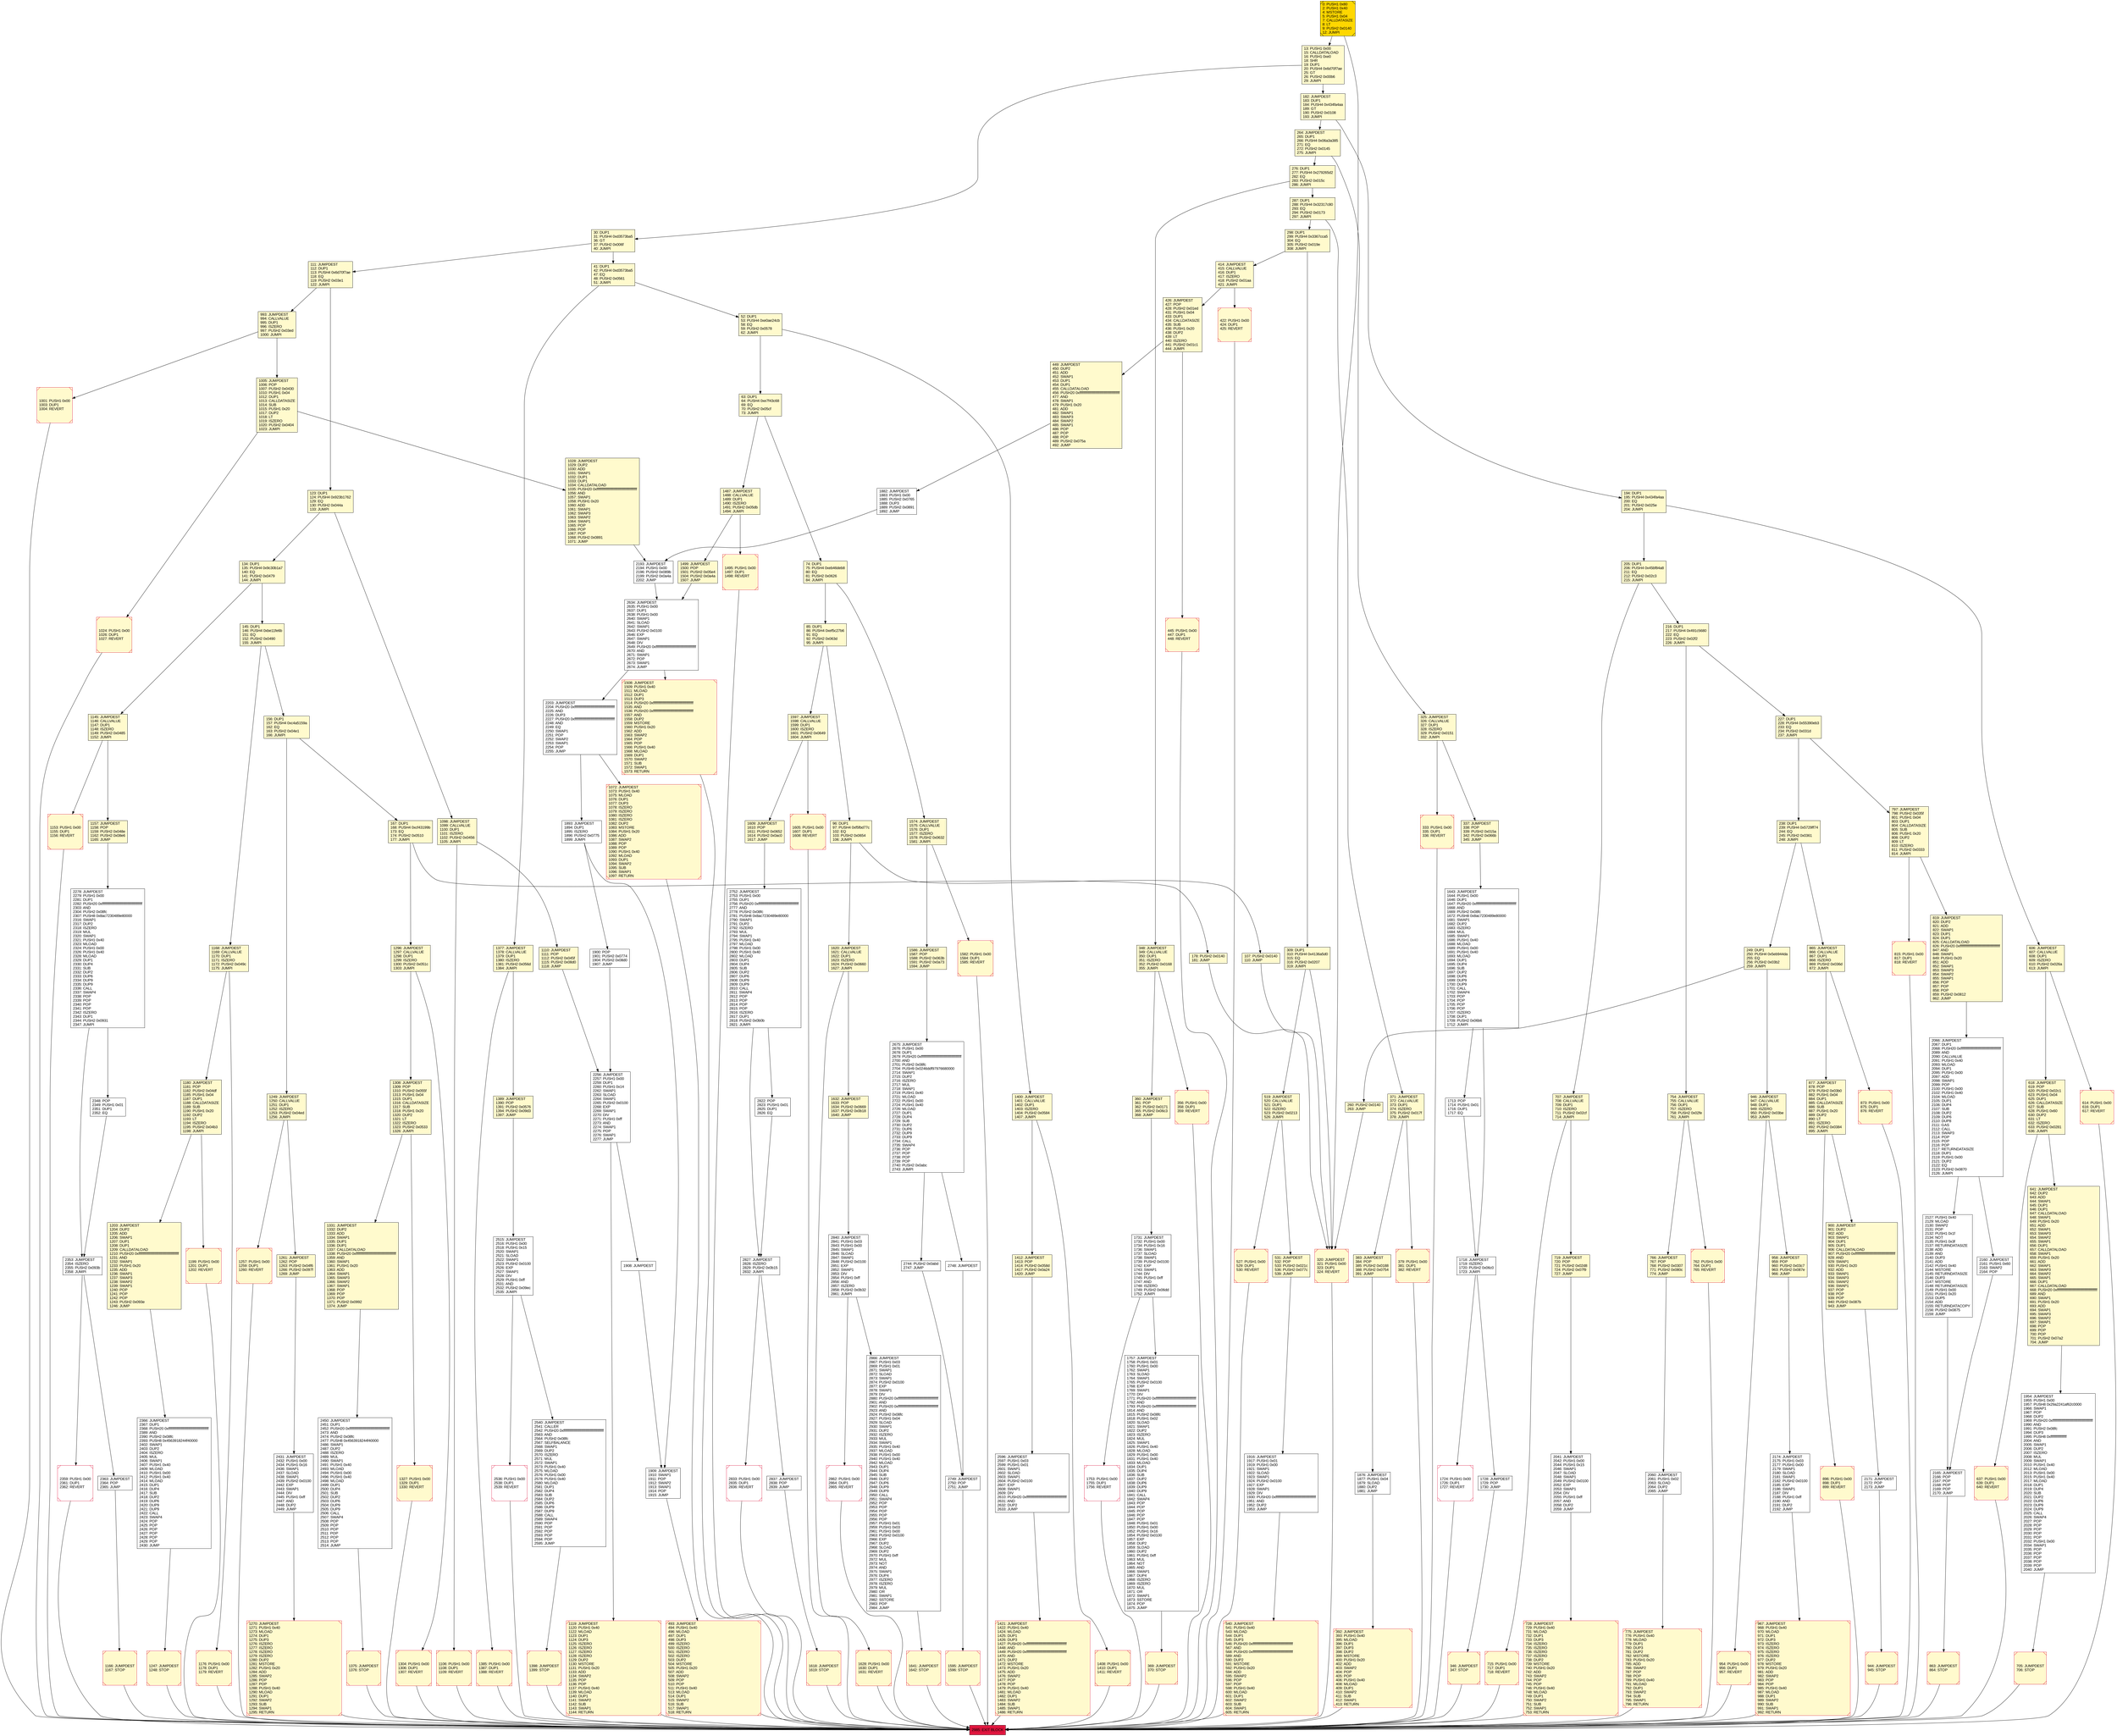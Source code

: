 digraph G {
bgcolor=transparent rankdir=UD;
node [shape=box style=filled color=black fillcolor=white fontname=arial fontcolor=black];
1168 [label="1168: JUMPDEST\l1169: CALLVALUE\l1170: DUP1\l1171: ISZERO\l1172: PUSH2 0x049c\l1175: JUMPI\l" fillcolor=lemonchiffon ];
993 [label="993: JUMPDEST\l994: CALLVALUE\l995: DUP1\l996: ISZERO\l997: PUSH2 0x03ed\l1000: JUMPI\l" fillcolor=lemonchiffon ];
85 [label="85: DUP1\l86: PUSH4 0xef5c27b6\l91: EQ\l92: PUSH2 0x063d\l95: JUMPI\l" fillcolor=lemonchiffon ];
422 [label="422: PUSH1 0x00\l424: DUP1\l425: REVERT\l" fillcolor=lemonchiffon shape=Msquare color=crimson ];
1377 [label="1377: JUMPDEST\l1378: CALLVALUE\l1379: DUP1\l1380: ISZERO\l1381: PUSH2 0x056d\l1384: JUMPI\l" fillcolor=lemonchiffon ];
426 [label="426: JUMPDEST\l427: POP\l428: PUSH2 0x01ed\l431: PUSH1 0x04\l433: DUP1\l434: CALLDATASIZE\l435: SUB\l436: PUSH1 0x20\l438: DUP2\l439: LT\l440: ISZERO\l441: PUSH2 0x01c1\l444: JUMPI\l" fillcolor=lemonchiffon ];
1072 [label="1072: JUMPDEST\l1073: PUSH1 0x40\l1075: MLOAD\l1076: DUP1\l1077: DUP3\l1078: ISZERO\l1079: ISZERO\l1080: ISZERO\l1081: ISZERO\l1082: DUP2\l1083: MSTORE\l1084: PUSH1 0x20\l1086: ADD\l1087: SWAP2\l1088: POP\l1089: POP\l1090: PUSH1 0x40\l1092: MLOAD\l1093: DUP1\l1094: SWAP2\l1095: SUB\l1096: SWAP1\l1097: RETURN\l" fillcolor=lemonchiffon shape=Msquare color=crimson ];
1199 [label="1199: PUSH1 0x00\l1201: DUP1\l1202: REVERT\l" fillcolor=lemonchiffon shape=Msquare color=crimson ];
2515 [label="2515: JUMPDEST\l2516: PUSH1 0x00\l2518: PUSH1 0x15\l2520: SWAP1\l2521: SLOAD\l2522: SWAP1\l2523: PUSH2 0x0100\l2526: EXP\l2527: SWAP1\l2528: DIV\l2529: PUSH1 0xff\l2531: AND\l2532: PUSH2 0x09ec\l2535: JUMPI\l" ];
2675 [label="2675: JUMPDEST\l2676: PUSH1 0x00\l2678: DUP1\l2679: PUSH20 0xffffffffffffffffffffffffffffffffffffffff\l2700: AND\l2701: PUSH2 0x08fc\l2704: PUSH9 0x0246ddf97976680000\l2714: SWAP1\l2715: DUP2\l2716: ISZERO\l2717: MUL\l2718: SWAP1\l2719: PUSH1 0x40\l2721: MLOAD\l2722: PUSH1 0x00\l2724: PUSH1 0x40\l2726: MLOAD\l2727: DUP1\l2728: DUP4\l2729: SUB\l2730: DUP2\l2731: DUP6\l2732: DUP9\l2733: DUP9\l2734: CALL\l2735: SWAP4\l2736: POP\l2737: POP\l2738: POP\l2739: POP\l2740: PUSH2 0x0abc\l2743: JUMPI\l" ];
1882 [label="1882: JUMPDEST\l1883: PUSH1 0x00\l1885: PUSH2 0x0765\l1888: DUP3\l1889: PUSH2 0x0891\l1892: JUMP\l" ];
2540 [label="2540: JUMPDEST\l2541: CALLER\l2542: PUSH20 0xffffffffffffffffffffffffffffffffffffffff\l2563: AND\l2564: PUSH2 0x08fc\l2567: SELFBALANCE\l2568: SWAP1\l2569: DUP2\l2570: ISZERO\l2571: MUL\l2572: SWAP1\l2573: PUSH1 0x40\l2575: MLOAD\l2576: PUSH1 0x00\l2578: PUSH1 0x40\l2580: MLOAD\l2581: DUP1\l2582: DUP4\l2583: SUB\l2584: DUP2\l2585: DUP6\l2586: DUP9\l2587: DUP9\l2588: CALL\l2589: SWAP4\l2590: POP\l2591: POP\l2592: POP\l2593: POP\l2594: POP\l2595: JUMP\l" ];
2840 [label="2840: JUMPDEST\l2841: PUSH1 0x03\l2843: PUSH1 0x00\l2845: SWAP1\l2846: SLOAD\l2847: SWAP1\l2848: PUSH2 0x0100\l2851: EXP\l2852: SWAP1\l2853: DIV\l2854: PUSH1 0xff\l2856: AND\l2857: ISZERO\l2858: PUSH2 0x0b32\l2861: JUMPI\l" ];
414 [label="414: JUMPDEST\l415: CALLVALUE\l416: DUP1\l417: ISZERO\l418: PUSH2 0x01aa\l421: JUMPI\l" fillcolor=lemonchiffon ];
0 [label="0: PUSH1 0x80\l2: PUSH1 0x40\l4: MSTORE\l5: PUSH1 0x04\l7: CALLDATASIZE\l8: LT\l9: PUSH2 0x0140\l12: JUMPI\l" fillcolor=lemonchiffon shape=Msquare fillcolor=gold ];
1166 [label="1166: JUMPDEST\l1167: STOP\l" fillcolor=lemonchiffon shape=Msquare color=crimson ];
954 [label="954: PUSH1 0x00\l956: DUP1\l957: REVERT\l" fillcolor=lemonchiffon shape=Msquare color=crimson ];
445 [label="445: PUSH1 0x00\l447: DUP1\l448: REVERT\l" fillcolor=lemonchiffon shape=Msquare color=crimson ];
2193 [label="2193: JUMPDEST\l2194: PUSH1 0x00\l2196: PUSH2 0x089b\l2199: PUSH2 0x0a4a\l2202: JUMP\l" ];
2363 [label="2363: JUMPDEST\l2364: POP\l2365: JUMP\l" ];
1724 [label="1724: PUSH1 0x00\l1726: DUP1\l1727: REVERT\l" shape=Msquare color=crimson ];
2822 [label="2822: POP\l2823: PUSH1 0x01\l2825: DUP1\l2826: EQ\l" ];
1296 [label="1296: JUMPDEST\l1297: CALLVALUE\l1298: DUP1\l1299: ISZERO\l1300: PUSH2 0x051c\l1303: JUMPI\l" fillcolor=lemonchiffon ];
2256 [label="2256: JUMPDEST\l2257: PUSH1 0x00\l2259: DUP1\l2260: PUSH1 0x14\l2262: SWAP1\l2263: SLOAD\l2264: SWAP1\l2265: PUSH2 0x0100\l2268: EXP\l2269: SWAP1\l2270: DIV\l2271: PUSH1 0xff\l2273: AND\l2274: SWAP1\l2275: POP\l2276: SWAP1\l2277: JUMP\l" ];
41 [label="41: DUP1\l42: PUSH4 0xd3573ba5\l47: EQ\l48: PUSH2 0x0561\l51: JUMPI\l" fillcolor=lemonchiffon ];
1153 [label="1153: PUSH1 0x00\l1155: DUP1\l1156: REVERT\l" fillcolor=lemonchiffon shape=Msquare color=crimson ];
74 [label="74: DUP1\l75: PUSH4 0xeb46deb8\l80: EQ\l81: PUSH2 0x0626\l84: JUMPI\l" fillcolor=lemonchiffon ];
896 [label="896: PUSH1 0x00\l898: DUP1\l899: REVERT\l" fillcolor=lemonchiffon shape=Msquare color=crimson ];
1408 [label="1408: PUSH1 0x00\l1410: DUP1\l1411: REVERT\l" fillcolor=lemonchiffon shape=Msquare color=crimson ];
797 [label="797: JUMPDEST\l798: PUSH2 0x035f\l801: PUSH1 0x04\l803: DUP1\l804: CALLDATASIZE\l805: SUB\l806: PUSH1 0x20\l808: DUP2\l809: LT\l810: ISZERO\l811: PUSH2 0x0333\l814: JUMPI\l" fillcolor=lemonchiffon ];
958 [label="958: JUMPDEST\l959: POP\l960: PUSH2 0x03c7\l963: PUSH2 0x087e\l966: JUMP\l" fillcolor=lemonchiffon ];
944 [label="944: JUMPDEST\l945: STOP\l" fillcolor=lemonchiffon shape=Msquare color=crimson ];
2752 [label="2752: JUMPDEST\l2753: PUSH1 0x00\l2755: DUP1\l2756: PUSH20 0xffffffffffffffffffffffffffffffffffffffff\l2777: AND\l2778: PUSH2 0x08fc\l2781: PUSH8 0x8ac7230489e80000\l2790: SWAP1\l2791: DUP2\l2792: ISZERO\l2793: MUL\l2794: SWAP1\l2795: PUSH1 0x40\l2797: MLOAD\l2798: PUSH1 0x00\l2800: PUSH1 0x40\l2802: MLOAD\l2803: DUP1\l2804: DUP4\l2805: SUB\l2806: DUP2\l2807: DUP6\l2808: DUP9\l2809: DUP9\l2810: CALL\l2811: SWAP4\l2812: POP\l2813: POP\l2814: POP\l2815: POP\l2816: ISZERO\l2817: DUP1\l2818: PUSH2 0x0b0b\l2821: JUMPI\l" ];
865 [label="865: JUMPDEST\l866: CALLVALUE\l867: DUP1\l868: ISZERO\l869: PUSH2 0x036d\l872: JUMPI\l" fillcolor=lemonchiffon ];
2837 [label="2837: JUMPDEST\l2838: POP\l2839: JUMP\l" ];
298 [label="298: DUP1\l299: PUSH4 0x3367cca5\l304: EQ\l305: PUSH2 0x019e\l308: JUMPI\l" fillcolor=lemonchiffon ];
2348 [label="2348: POP\l2349: PUSH1 0x01\l2351: DUP1\l2352: EQ\l" ];
107 [label="107: PUSH2 0x0140\l110: JUMP\l" fillcolor=lemonchiffon ];
1176 [label="1176: PUSH1 0x00\l1178: DUP1\l1179: REVERT\l" fillcolor=lemonchiffon shape=Msquare color=crimson ];
325 [label="325: JUMPDEST\l326: CALLVALUE\l327: DUP1\l328: ISZERO\l329: PUSH2 0x0151\l332: JUMPI\l" fillcolor=lemonchiffon ];
392 [label="392: JUMPDEST\l393: PUSH1 0x40\l395: MLOAD\l396: DUP1\l397: DUP3\l398: DUP2\l399: MSTORE\l400: PUSH1 0x20\l402: ADD\l403: SWAP2\l404: POP\l405: POP\l406: PUSH1 0x40\l408: MLOAD\l409: DUP1\l410: SWAP2\l411: SUB\l412: SWAP1\l413: RETURN\l" fillcolor=lemonchiffon shape=Msquare color=crimson ];
618 [label="618: JUMPDEST\l619: POP\l620: PUSH2 0x02c1\l623: PUSH1 0x04\l625: DUP1\l626: CALLDATASIZE\l627: SUB\l628: PUSH1 0x60\l630: DUP2\l631: LT\l632: ISZERO\l633: PUSH2 0x0281\l636: JUMPI\l" fillcolor=lemonchiffon ];
2165 [label="2165: JUMPDEST\l2166: POP\l2167: POP\l2168: POP\l2169: POP\l2170: JUMP\l" ];
360 [label="360: JUMPDEST\l361: POP\l362: PUSH2 0x0171\l365: PUSH2 0x06c3\l368: JUMP\l" fillcolor=lemonchiffon ];
2431 [label="2431: JUMPDEST\l2432: PUSH1 0x00\l2434: PUSH1 0x16\l2436: SWAP1\l2437: SLOAD\l2438: SWAP1\l2439: PUSH2 0x0100\l2442: EXP\l2443: SWAP1\l2444: DIV\l2445: PUSH1 0xff\l2447: AND\l2448: DUP2\l2449: JUMP\l" ];
238 [label="238: DUP1\l239: PUSH4 0x5729ff74\l244: EQ\l245: PUSH2 0x0361\l248: JUMPI\l" fillcolor=lemonchiffon ];
606 [label="606: JUMPDEST\l607: CALLVALUE\l608: DUP1\l609: ISZERO\l610: PUSH2 0x026a\l613: JUMPI\l" fillcolor=lemonchiffon ];
2278 [label="2278: JUMPDEST\l2279: PUSH1 0x00\l2281: DUP1\l2282: PUSH20 0xffffffffffffffffffffffffffffffffffffffff\l2303: AND\l2304: PUSH2 0x08fc\l2307: PUSH8 0x8ac7230489e80000\l2316: SWAP1\l2317: DUP2\l2318: ISZERO\l2319: MUL\l2320: SWAP1\l2321: PUSH1 0x40\l2323: MLOAD\l2324: PUSH1 0x00\l2326: PUSH1 0x40\l2328: MLOAD\l2329: DUP1\l2330: DUP4\l2331: SUB\l2332: DUP2\l2333: DUP6\l2334: DUP9\l2335: DUP9\l2336: CALL\l2337: SWAP4\l2338: POP\l2339: POP\l2340: POP\l2341: POP\l2342: ISZERO\l2343: DUP1\l2344: PUSH2 0x0931\l2347: JUMPI\l" ];
320 [label="320: JUMPDEST\l321: PUSH1 0x00\l323: DUP1\l324: REVERT\l" fillcolor=lemonchiffon shape=Msquare color=crimson ];
2866 [label="2866: JUMPDEST\l2867: PUSH1 0x03\l2869: PUSH1 0x01\l2871: SWAP1\l2872: SLOAD\l2873: SWAP1\l2874: PUSH2 0x0100\l2877: EXP\l2878: SWAP1\l2879: DIV\l2880: PUSH20 0xffffffffffffffffffffffffffffffffffffffff\l2901: AND\l2902: PUSH20 0xffffffffffffffffffffffffffffffffffffffff\l2923: AND\l2924: PUSH2 0x08fc\l2927: PUSH1 0x04\l2929: SLOAD\l2930: SWAP1\l2931: DUP2\l2932: ISZERO\l2933: MUL\l2934: SWAP1\l2935: PUSH1 0x40\l2937: MLOAD\l2938: PUSH1 0x00\l2940: PUSH1 0x40\l2942: MLOAD\l2943: DUP1\l2944: DUP4\l2945: SUB\l2946: DUP2\l2947: DUP6\l2948: DUP9\l2949: DUP9\l2950: CALL\l2951: SWAP4\l2952: POP\l2953: POP\l2954: POP\l2955: POP\l2956: POP\l2957: PUSH1 0x01\l2959: PUSH1 0x03\l2961: PUSH1 0x00\l2963: PUSH2 0x0100\l2966: EXP\l2967: DUP2\l2968: SLOAD\l2969: DUP2\l2970: PUSH1 0xff\l2972: MUL\l2973: NOT\l2974: AND\l2975: SWAP1\l2976: DUP4\l2977: ISZERO\l2978: ISZERO\l2979: MUL\l2980: OR\l2981: SWAP1\l2982: SSTORE\l2983: POP\l2984: JUMP\l" ];
641 [label="641: JUMPDEST\l642: DUP2\l643: ADD\l644: SWAP1\l645: DUP1\l646: DUP1\l647: CALLDATALOAD\l648: SWAP1\l649: PUSH1 0x20\l651: ADD\l652: SWAP1\l653: SWAP3\l654: SWAP2\l655: SWAP1\l656: DUP1\l657: CALLDATALOAD\l658: SWAP1\l659: PUSH1 0x20\l661: ADD\l662: SWAP1\l663: SWAP3\l664: SWAP2\l665: SWAP1\l666: DUP1\l667: CALLDATALOAD\l668: PUSH20 0xffffffffffffffffffffffffffffffffffffffff\l689: AND\l690: SWAP1\l691: PUSH1 0x20\l693: ADD\l694: SWAP1\l695: SWAP3\l696: SWAP2\l697: SWAP1\l698: POP\l699: POP\l700: POP\l701: PUSH2 0x07a2\l704: JUMP\l" fillcolor=lemonchiffon ];
1001 [label="1001: PUSH1 0x00\l1003: DUP1\l1004: REVERT\l" fillcolor=lemonchiffon shape=Msquare color=crimson ];
1257 [label="1257: PUSH1 0x00\l1259: DUP1\l1260: REVERT\l" fillcolor=lemonchiffon shape=Msquare color=crimson ];
145 [label="145: DUP1\l146: PUSH4 0xbe11fe6b\l151: EQ\l152: PUSH2 0x0490\l155: JUMPI\l" fillcolor=lemonchiffon ];
1900 [label="1900: POP\l1901: PUSH2 0x0774\l1904: PUSH2 0x08d0\l1907: JUMP\l" ];
2536 [label="2536: PUSH1 0x00\l2538: DUP1\l2539: REVERT\l" shape=Msquare color=crimson ];
1247 [label="1247: JUMPDEST\l1248: STOP\l" fillcolor=lemonchiffon shape=Msquare color=crimson ];
227 [label="227: DUP1\l228: PUSH4 0x55390eb3\l233: EQ\l234: PUSH2 0x031d\l237: JUMPI\l" fillcolor=lemonchiffon ];
1389 [label="1389: JUMPDEST\l1390: POP\l1391: PUSH2 0x0576\l1394: PUSH2 0x09d3\l1397: JUMP\l" fillcolor=lemonchiffon ];
540 [label="540: JUMPDEST\l541: PUSH1 0x40\l543: MLOAD\l544: DUP1\l545: DUP3\l546: PUSH20 0xffffffffffffffffffffffffffffffffffffffff\l567: AND\l568: PUSH20 0xffffffffffffffffffffffffffffffffffffffff\l589: AND\l590: DUP2\l591: MSTORE\l592: PUSH1 0x20\l594: ADD\l595: SWAP2\l596: POP\l597: POP\l598: PUSH1 0x40\l600: MLOAD\l601: DUP1\l602: SWAP2\l603: SUB\l604: SWAP1\l605: RETURN\l" fillcolor=lemonchiffon shape=Msquare color=crimson ];
2203 [label="2203: JUMPDEST\l2204: PUSH20 0xffffffffffffffffffffffffffffffffffffffff\l2225: AND\l2226: DUP3\l2227: PUSH20 0xffffffffffffffffffffffffffffffffffffffff\l2248: AND\l2249: EQ\l2250: SWAP1\l2251: POP\l2252: SWAP2\l2253: SWAP1\l2254: POP\l2255: JUMP\l" ];
707 [label="707: JUMPDEST\l708: CALLVALUE\l709: DUP1\l710: ISZERO\l711: PUSH2 0x02cf\l714: JUMPI\l" fillcolor=lemonchiffon ];
1308 [label="1308: JUMPDEST\l1309: POP\l1310: PUSH2 0x055f\l1313: PUSH1 0x04\l1315: DUP1\l1316: CALLDATASIZE\l1317: SUB\l1318: PUSH1 0x20\l1320: DUP2\l1321: LT\l1322: ISZERO\l1323: PUSH2 0x0533\l1326: JUMPI\l" fillcolor=lemonchiffon ];
167 [label="167: DUP1\l168: PUSH4 0xcf43199b\l173: EQ\l174: PUSH2 0x0510\l177: JUMPI\l" fillcolor=lemonchiffon ];
705 [label="705: JUMPDEST\l706: STOP\l" fillcolor=lemonchiffon shape=Msquare color=crimson ];
2353 [label="2353: JUMPDEST\l2354: ISZERO\l2355: PUSH2 0x093b\l2358: JUMPI\l" ];
260 [label="260: PUSH2 0x0140\l263: JUMP\l" fillcolor=lemonchiffon ];
2366 [label="2366: JUMPDEST\l2367: DUP1\l2368: PUSH20 0xffffffffffffffffffffffffffffffffffffffff\l2389: AND\l2390: PUSH2 0x08fc\l2393: PUSH8 0x4563918244f40000\l2402: SWAP1\l2403: DUP2\l2404: ISZERO\l2405: MUL\l2406: SWAP1\l2407: PUSH1 0x40\l2409: MLOAD\l2410: PUSH1 0x00\l2412: PUSH1 0x40\l2414: MLOAD\l2415: DUP1\l2416: DUP4\l2417: SUB\l2418: DUP2\l2419: DUP6\l2420: DUP9\l2421: DUP9\l2422: CALL\l2423: SWAP4\l2424: POP\l2425: POP\l2426: POP\l2427: POP\l2428: POP\l2429: POP\l2430: JUMP\l" ];
1718 [label="1718: JUMPDEST\l1719: ISZERO\l1720: PUSH2 0x06c0\l1723: JUMPI\l" ];
249 [label="249: DUP1\l250: PUSH4 0x5eb944da\l255: EQ\l256: PUSH2 0x03b2\l259: JUMPI\l" fillcolor=lemonchiffon ];
762 [label="762: PUSH1 0x00\l764: DUP1\l765: REVERT\l" fillcolor=lemonchiffon shape=Msquare color=crimson ];
2171 [label="2171: JUMPDEST\l2172: POP\l2173: JUMP\l" ];
1180 [label="1180: JUMPDEST\l1181: POP\l1182: PUSH2 0x04df\l1185: PUSH1 0x04\l1187: DUP1\l1188: CALLDATASIZE\l1189: SUB\l1190: PUSH1 0x20\l1192: DUP2\l1193: LT\l1194: ISZERO\l1195: PUSH2 0x04b3\l1198: JUMPI\l" fillcolor=lemonchiffon ];
1119 [label="1119: JUMPDEST\l1120: PUSH1 0x40\l1122: MLOAD\l1123: DUP1\l1124: DUP3\l1125: ISZERO\l1126: ISZERO\l1127: ISZERO\l1128: ISZERO\l1129: DUP2\l1130: MSTORE\l1131: PUSH1 0x20\l1133: ADD\l1134: SWAP2\l1135: POP\l1136: POP\l1137: PUSH1 0x40\l1139: MLOAD\l1140: DUP1\l1141: SWAP2\l1142: SUB\l1143: SWAP1\l1144: RETURN\l" fillcolor=lemonchiffon shape=Msquare color=crimson ];
1331 [label="1331: JUMPDEST\l1332: DUP2\l1333: ADD\l1334: SWAP1\l1335: DUP1\l1336: DUP1\l1337: CALLDATALOAD\l1338: PUSH20 0xffffffffffffffffffffffffffffffffffffffff\l1359: AND\l1360: SWAP1\l1361: PUSH1 0x20\l1363: ADD\l1364: SWAP1\l1365: SWAP3\l1366: SWAP2\l1367: SWAP1\l1368: POP\l1369: POP\l1370: POP\l1371: PUSH2 0x0992\l1374: JUMP\l" fillcolor=lemonchiffon ];
715 [label="715: PUSH1 0x00\l717: DUP1\l718: REVERT\l" fillcolor=lemonchiffon shape=Msquare color=crimson ];
2041 [label="2041: JUMPDEST\l2042: PUSH1 0x00\l2044: PUSH1 0x15\l2046: SWAP1\l2047: SLOAD\l2048: SWAP1\l2049: PUSH2 0x0100\l2052: EXP\l2053: SWAP1\l2054: DIV\l2055: PUSH1 0xff\l2057: AND\l2058: DUP2\l2059: JUMP\l" ];
2060 [label="2060: JUMPDEST\l2061: PUSH1 0x02\l2063: SLOAD\l2064: DUP2\l2065: JUMP\l" ];
2748 [label="2748: JUMPDEST\l" ];
1495 [label="1495: PUSH1 0x00\l1497: DUP1\l1498: REVERT\l" fillcolor=lemonchiffon shape=Msquare color=crimson ];
194 [label="194: DUP1\l195: PUSH4 0x434fa4aa\l200: EQ\l201: PUSH2 0x025e\l204: JUMPI\l" fillcolor=lemonchiffon ];
1753 [label="1753: PUSH1 0x00\l1755: DUP1\l1756: REVERT\l" shape=Msquare color=crimson ];
2066 [label="2066: JUMPDEST\l2067: DUP1\l2068: PUSH20 0xffffffffffffffffffffffffffffffffffffffff\l2089: AND\l2090: CALLVALUE\l2091: PUSH1 0x40\l2093: MLOAD\l2094: DUP1\l2095: PUSH1 0x00\l2097: ADD\l2098: SWAP1\l2099: POP\l2100: PUSH1 0x00\l2102: PUSH1 0x40\l2104: MLOAD\l2105: DUP1\l2106: DUP4\l2107: SUB\l2108: DUP2\l2109: DUP6\l2110: DUP8\l2111: GAS\l2112: CALL\l2113: SWAP3\l2114: POP\l2115: POP\l2116: POP\l2117: RETURNDATASIZE\l2118: DUP1\l2119: PUSH1 0x00\l2121: DUP2\l2122: EQ\l2123: PUSH2 0x0870\l2126: JUMPI\l" ];
531 [label="531: JUMPDEST\l532: POP\l533: PUSH2 0x021c\l536: PUSH2 0x077c\l539: JUMP\l" fillcolor=lemonchiffon ];
1609 [label="1609: JUMPDEST\l1610: POP\l1611: PUSH2 0x0652\l1614: PUSH2 0x0ac0\l1617: JUMP\l" fillcolor=lemonchiffon ];
30 [label="30: DUP1\l31: PUSH4 0xd3573ba5\l36: GT\l37: PUSH2 0x006f\l40: JUMPI\l" fillcolor=lemonchiffon ];
754 [label="754: JUMPDEST\l755: CALLVALUE\l756: DUP1\l757: ISZERO\l758: PUSH2 0x02fe\l761: JUMPI\l" fillcolor=lemonchiffon ];
1028 [label="1028: JUMPDEST\l1029: DUP2\l1030: ADD\l1031: SWAP1\l1032: DUP1\l1033: DUP1\l1034: CALLDATALOAD\l1035: PUSH20 0xffffffffffffffffffffffffffffffffffffffff\l1056: AND\l1057: SWAP1\l1058: PUSH1 0x20\l1060: ADD\l1061: SWAP1\l1062: SWAP3\l1063: SWAP2\l1064: SWAP1\l1065: POP\l1066: POP\l1067: POP\l1068: PUSH2 0x0891\l1071: JUMP\l" fillcolor=lemonchiffon ];
519 [label="519: JUMPDEST\l520: CALLVALUE\l521: DUP1\l522: ISZERO\l523: PUSH2 0x0213\l526: JUMPI\l" fillcolor=lemonchiffon ];
216 [label="216: DUP1\l217: PUSH4 0x491c5680\l222: EQ\l223: PUSH2 0x02f2\l226: JUMPI\l" fillcolor=lemonchiffon ];
348 [label="348: JUMPDEST\l349: CALLVALUE\l350: DUP1\l351: ISZERO\l352: PUSH2 0x0168\l355: JUMPI\l" fillcolor=lemonchiffon ];
1005 [label="1005: JUMPDEST\l1006: POP\l1007: PUSH2 0x0430\l1010: PUSH1 0x04\l1012: DUP1\l1013: CALLDATASIZE\l1014: SUB\l1015: PUSH1 0x20\l1017: DUP2\l1018: LT\l1019: ISZERO\l1020: PUSH2 0x0404\l1023: JUMPI\l" fillcolor=lemonchiffon ];
815 [label="815: PUSH1 0x00\l817: DUP1\l818: REVERT\l" fillcolor=lemonchiffon shape=Msquare color=crimson ];
1327 [label="1327: PUSH1 0x00\l1329: DUP1\l1330: REVERT\l" fillcolor=lemonchiffon shape=Msquare color=crimson ];
1582 [label="1582: PUSH1 0x00\l1584: DUP1\l1585: REVERT\l" fillcolor=lemonchiffon shape=Msquare color=crimson ];
2862 [label="2862: PUSH1 0x00\l2864: DUP1\l2865: REVERT\l" shape=Msquare color=crimson ];
1249 [label="1249: JUMPDEST\l1250: CALLVALUE\l1251: DUP1\l1252: ISZERO\l1253: PUSH2 0x04ed\l1256: JUMPI\l" fillcolor=lemonchiffon ];
1157 [label="1157: JUMPDEST\l1158: POP\l1159: PUSH2 0x048e\l1162: PUSH2 0x08e6\l1165: JUMP\l" fillcolor=lemonchiffon ];
1574 [label="1574: JUMPDEST\l1575: CALLVALUE\l1576: DUP1\l1577: ISZERO\l1578: PUSH2 0x0632\l1581: JUMPI\l" fillcolor=lemonchiffon ];
2596 [label="2596: JUMPDEST\l2597: PUSH1 0x03\l2599: PUSH1 0x01\l2601: SWAP1\l2602: SLOAD\l2603: SWAP1\l2604: PUSH2 0x0100\l2607: EXP\l2608: SWAP1\l2609: DIV\l2610: PUSH20 0xffffffffffffffffffffffffffffffffffffffff\l2631: AND\l2632: DUP2\l2633: JUMP\l" ];
2359 [label="2359: PUSH1 0x00\l2361: DUP1\l2362: REVERT\l" shape=Msquare color=crimson ];
1110 [label="1110: JUMPDEST\l1111: POP\l1112: PUSH2 0x045f\l1115: PUSH2 0x08d0\l1118: JUMP\l" fillcolor=lemonchiffon ];
1876 [label="1876: JUMPDEST\l1877: PUSH1 0x04\l1879: SLOAD\l1880: DUP2\l1881: JUMP\l" ];
2749 [label="2749: JUMPDEST\l2750: POP\l2751: JUMP\l" ];
1643 [label="1643: JUMPDEST\l1644: PUSH1 0x00\l1646: DUP1\l1647: PUSH20 0xffffffffffffffffffffffffffffffffffffffff\l1668: AND\l1669: PUSH2 0x08fc\l1672: PUSH8 0x8ac7230489e80000\l1681: SWAP1\l1682: DUP2\l1683: ISZERO\l1684: MUL\l1685: SWAP1\l1686: PUSH1 0x40\l1688: MLOAD\l1689: PUSH1 0x00\l1691: PUSH1 0x40\l1693: MLOAD\l1694: DUP1\l1695: DUP4\l1696: SUB\l1697: DUP2\l1698: DUP6\l1699: DUP9\l1700: DUP9\l1701: CALL\l1702: SWAP4\l1703: POP\l1704: POP\l1705: POP\l1706: POP\l1707: ISZERO\l1708: DUP1\l1709: PUSH2 0x06b6\l1712: JUMPI\l" ];
52 [label="52: DUP1\l53: PUSH4 0xe0ae24cb\l58: EQ\l59: PUSH2 0x0578\l62: JUMPI\l" fillcolor=lemonchiffon ];
337 [label="337: JUMPDEST\l338: POP\l339: PUSH2 0x015a\l342: PUSH2 0x066b\l345: JUMP\l" fillcolor=lemonchiffon ];
1954 [label="1954: JUMPDEST\l1955: PUSH1 0x00\l1957: PUSH8 0x29a2241af62c0000\l1966: SWAP1\l1967: POP\l1968: DUP2\l1969: PUSH20 0xffffffffffffffffffffffffffffffffffffffff\l1990: AND\l1991: PUSH2 0x08fc\l1994: DUP3\l1995: PUSH8 0xffffffffffffffff\l2004: AND\l2005: SWAP1\l2006: DUP2\l2007: ISZERO\l2008: MUL\l2009: SWAP1\l2010: PUSH1 0x40\l2012: MLOAD\l2013: PUSH1 0x00\l2015: PUSH1 0x40\l2017: MLOAD\l2018: DUP1\l2019: DUP4\l2020: SUB\l2021: DUP2\l2022: DUP6\l2023: DUP9\l2024: DUP9\l2025: CALL\l2026: SWAP4\l2027: POP\l2028: POP\l2029: POP\l2030: POP\l2031: POP\l2032: PUSH1 0x00\l2034: SWAP1\l2035: POP\l2036: POP\l2037: POP\l2038: POP\l2039: POP\l2040: JUMP\l" ];
2174 [label="2174: JUMPDEST\l2175: PUSH1 0x03\l2177: PUSH1 0x00\l2179: SWAP1\l2180: SLOAD\l2181: SWAP1\l2182: PUSH2 0x0100\l2185: EXP\l2186: SWAP1\l2187: DIV\l2188: PUSH1 0xff\l2190: AND\l2191: DUP2\l2192: JUMP\l" ];
1261 [label="1261: JUMPDEST\l1262: POP\l1263: PUSH2 0x04f6\l1266: PUSH2 0x097f\l1269: JUMP\l" fillcolor=lemonchiffon ];
719 [label="719: JUMPDEST\l720: POP\l721: PUSH2 0x02d8\l724: PUSH2 0x07f9\l727: JUMP\l" fillcolor=lemonchiffon ];
1024 [label="1024: PUSH1 0x00\l1026: DUP1\l1027: REVERT\l" fillcolor=lemonchiffon shape=Msquare color=crimson ];
1098 [label="1098: JUMPDEST\l1099: CALLVALUE\l1100: DUP1\l1101: ISZERO\l1102: PUSH2 0x0456\l1105: JUMPI\l" fillcolor=lemonchiffon ];
1400 [label="1400: JUMPDEST\l1401: CALLVALUE\l1402: DUP1\l1403: ISZERO\l1404: PUSH2 0x0584\l1407: JUMPI\l" fillcolor=lemonchiffon ];
1203 [label="1203: JUMPDEST\l1204: DUP2\l1205: ADD\l1206: SWAP1\l1207: DUP1\l1208: DUP1\l1209: CALLDATALOAD\l1210: PUSH20 0xffffffffffffffffffffffffffffffffffffffff\l1231: AND\l1232: SWAP1\l1233: PUSH1 0x20\l1235: ADD\l1236: SWAP1\l1237: SWAP3\l1238: SWAP2\l1239: SWAP1\l1240: POP\l1241: POP\l1242: POP\l1243: PUSH2 0x093e\l1246: JUMP\l" fillcolor=lemonchiffon ];
2985 [label="2985: EXIT BLOCK\l" fillcolor=crimson ];
1713 [label="1713: POP\l1714: PUSH1 0x01\l1716: DUP1\l1717: EQ\l" ];
1586 [label="1586: JUMPDEST\l1587: POP\l1588: PUSH2 0x063b\l1591: PUSH2 0x0a73\l1594: JUMP\l" fillcolor=lemonchiffon ];
1632 [label="1632: JUMPDEST\l1633: POP\l1634: PUSH2 0x0669\l1637: PUSH2 0x0b18\l1640: JUMP\l" fillcolor=lemonchiffon ];
1893 [label="1893: JUMPDEST\l1894: DUP1\l1895: ISZERO\l1896: PUSH2 0x0775\l1899: JUMPI\l" ];
264 [label="264: JUMPDEST\l265: DUP1\l266: PUSH4 0x06a3a385\l271: EQ\l272: PUSH2 0x0145\l275: JUMPI\l" fillcolor=lemonchiffon ];
1412 [label="1412: JUMPDEST\l1413: POP\l1414: PUSH2 0x058d\l1417: PUSH2 0x0a24\l1420: JUMP\l" fillcolor=lemonchiffon ];
2827 [label="2827: JUMPDEST\l2828: ISZERO\l2829: PUSH2 0x0b15\l2832: JUMPI\l" ];
527 [label="527: PUSH1 0x00\l529: DUP1\l530: REVERT\l" fillcolor=lemonchiffon shape=Msquare color=crimson ];
1595 [label="1595: JUMPDEST\l1596: STOP\l" fillcolor=lemonchiffon shape=Msquare color=crimson ];
2833 [label="2833: PUSH1 0x00\l2835: DUP1\l2836: REVERT\l" shape=Msquare color=crimson ];
1620 [label="1620: JUMPDEST\l1621: CALLVALUE\l1622: DUP1\l1623: ISZERO\l1624: PUSH2 0x0660\l1627: JUMPI\l" fillcolor=lemonchiffon ];
63 [label="63: DUP1\l64: PUSH4 0xe7f43c68\l69: EQ\l70: PUSH2 0x05cf\l73: JUMPI\l" fillcolor=lemonchiffon ];
276 [label="276: DUP1\l277: PUSH4 0x279265d2\l282: EQ\l283: PUSH2 0x015c\l286: JUMPI\l" fillcolor=lemonchiffon ];
134 [label="134: DUP1\l135: PUSH4 0x9c30b1a7\l140: EQ\l141: PUSH2 0x0479\l144: JUMPI\l" fillcolor=lemonchiffon ];
775 [label="775: JUMPDEST\l776: PUSH1 0x40\l778: MLOAD\l779: DUP1\l780: DUP3\l781: DUP2\l782: MSTORE\l783: PUSH1 0x20\l785: ADD\l786: SWAP2\l787: POP\l788: POP\l789: PUSH1 0x40\l791: MLOAD\l792: DUP1\l793: SWAP2\l794: SUB\l795: SWAP1\l796: RETURN\l" fillcolor=lemonchiffon shape=Msquare color=crimson ];
1508 [label="1508: JUMPDEST\l1509: PUSH1 0x40\l1511: MLOAD\l1512: DUP1\l1513: DUP3\l1514: PUSH20 0xffffffffffffffffffffffffffffffffffffffff\l1535: AND\l1536: PUSH20 0xffffffffffffffffffffffffffffffffffffffff\l1557: AND\l1558: DUP2\l1559: MSTORE\l1560: PUSH1 0x20\l1562: ADD\l1563: SWAP2\l1564: POP\l1565: POP\l1566: PUSH1 0x40\l1568: MLOAD\l1569: DUP1\l1570: SWAP2\l1571: SUB\l1572: SWAP1\l1573: RETURN\l" fillcolor=lemonchiffon shape=Msquare color=crimson ];
1304 [label="1304: PUSH1 0x00\l1306: DUP1\l1307: REVERT\l" fillcolor=lemonchiffon shape=Msquare color=crimson ];
1908 [label="1908: JUMPDEST\l" ];
449 [label="449: JUMPDEST\l450: DUP2\l451: ADD\l452: SWAP1\l453: DUP1\l454: DUP1\l455: CALLDATALOAD\l456: PUSH20 0xffffffffffffffffffffffffffffffffffffffff\l477: AND\l478: SWAP1\l479: PUSH1 0x20\l481: ADD\l482: SWAP1\l483: SWAP3\l484: SWAP2\l485: SWAP1\l486: POP\l487: POP\l488: POP\l489: PUSH2 0x075a\l492: JUMP\l" fillcolor=lemonchiffon ];
371 [label="371: JUMPDEST\l372: CALLVALUE\l373: DUP1\l374: ISZERO\l375: PUSH2 0x017f\l378: JUMPI\l" fillcolor=lemonchiffon ];
356 [label="356: PUSH1 0x00\l358: DUP1\l359: REVERT\l" fillcolor=lemonchiffon shape=Msquare color=crimson ];
1618 [label="1618: JUMPDEST\l1619: STOP\l" fillcolor=lemonchiffon shape=Msquare color=crimson ];
614 [label="614: PUSH1 0x00\l616: DUP1\l617: REVERT\l" fillcolor=lemonchiffon shape=Msquare color=crimson ];
873 [label="873: PUSH1 0x00\l875: DUP1\l876: REVERT\l" fillcolor=lemonchiffon shape=Msquare color=crimson ];
900 [label="900: JUMPDEST\l901: DUP2\l902: ADD\l903: SWAP1\l904: DUP1\l905: DUP1\l906: CALLDATALOAD\l907: PUSH20 0xffffffffffffffffffffffffffffffffffffffff\l928: AND\l929: SWAP1\l930: PUSH1 0x20\l932: ADD\l933: SWAP1\l934: SWAP3\l935: SWAP2\l936: SWAP1\l937: POP\l938: POP\l939: POP\l940: PUSH2 0x087b\l943: JUMP\l" fillcolor=lemonchiffon ];
1385 [label="1385: PUSH1 0x00\l1387: DUP1\l1388: REVERT\l" fillcolor=lemonchiffon shape=Msquare color=crimson ];
2744 [label="2744: PUSH2 0x0abd\l2747: JUMP\l" ];
1270 [label="1270: JUMPDEST\l1271: PUSH1 0x40\l1273: MLOAD\l1274: DUP1\l1275: DUP3\l1276: ISZERO\l1277: ISZERO\l1278: ISZERO\l1279: ISZERO\l1280: DUP2\l1281: MSTORE\l1282: PUSH1 0x20\l1284: ADD\l1285: SWAP2\l1286: POP\l1287: POP\l1288: PUSH1 0x40\l1290: MLOAD\l1291: DUP1\l1292: SWAP2\l1293: SUB\l1294: SWAP1\l1295: RETURN\l" fillcolor=lemonchiffon shape=Msquare color=crimson ];
863 [label="863: JUMPDEST\l864: STOP\l" fillcolor=lemonchiffon shape=Msquare color=crimson ];
1375 [label="1375: JUMPDEST\l1376: STOP\l" fillcolor=lemonchiffon shape=Msquare color=crimson ];
156 [label="156: DUP1\l157: PUSH4 0xc4a5159a\l162: EQ\l163: PUSH2 0x04e1\l166: JUMPI\l" fillcolor=lemonchiffon ];
346 [label="346: JUMPDEST\l347: STOP\l" fillcolor=lemonchiffon shape=Msquare color=crimson ];
1597 [label="1597: JUMPDEST\l1598: CALLVALUE\l1599: DUP1\l1600: ISZERO\l1601: PUSH2 0x0649\l1604: JUMPI\l" fillcolor=lemonchiffon ];
493 [label="493: JUMPDEST\l494: PUSH1 0x40\l496: MLOAD\l497: DUP1\l498: DUP3\l499: ISZERO\l500: ISZERO\l501: ISZERO\l502: ISZERO\l503: DUP2\l504: MSTORE\l505: PUSH1 0x20\l507: ADD\l508: SWAP2\l509: POP\l510: POP\l511: PUSH1 0x40\l513: MLOAD\l514: DUP1\l515: SWAP2\l516: SUB\l517: SWAP1\l518: RETURN\l" fillcolor=lemonchiffon shape=Msquare color=crimson ];
766 [label="766: JUMPDEST\l767: POP\l768: PUSH2 0x0307\l771: PUSH2 0x080c\l774: JUMP\l" fillcolor=lemonchiffon ];
1757 [label="1757: JUMPDEST\l1758: PUSH1 0x01\l1760: PUSH1 0x00\l1762: SWAP1\l1763: SLOAD\l1764: SWAP1\l1765: PUSH2 0x0100\l1768: EXP\l1769: SWAP1\l1770: DIV\l1771: PUSH20 0xffffffffffffffffffffffffffffffffffffffff\l1792: AND\l1793: PUSH20 0xffffffffffffffffffffffffffffffffffffffff\l1814: AND\l1815: PUSH2 0x08fc\l1818: PUSH1 0x02\l1820: SLOAD\l1821: SWAP1\l1822: DUP2\l1823: ISZERO\l1824: MUL\l1825: SWAP1\l1826: PUSH1 0x40\l1828: MLOAD\l1829: PUSH1 0x00\l1831: PUSH1 0x40\l1833: MLOAD\l1834: DUP1\l1835: DUP4\l1836: SUB\l1837: DUP2\l1838: DUP6\l1839: DUP9\l1840: DUP9\l1841: CALL\l1842: SWAP4\l1843: POP\l1844: POP\l1845: POP\l1846: POP\l1847: POP\l1848: PUSH1 0x01\l1850: PUSH1 0x00\l1852: PUSH1 0x16\l1854: PUSH2 0x0100\l1857: EXP\l1858: DUP2\l1859: SLOAD\l1860: DUP2\l1861: PUSH1 0xff\l1863: MUL\l1864: NOT\l1865: AND\l1866: SWAP1\l1867: DUP4\l1868: ISZERO\l1869: ISZERO\l1870: MUL\l1871: OR\l1872: SWAP1\l1873: SSTORE\l1874: POP\l1875: JUMP\l" ];
877 [label="877: JUMPDEST\l878: POP\l879: PUSH2 0x03b0\l882: PUSH1 0x04\l884: DUP1\l885: CALLDATASIZE\l886: SUB\l887: PUSH1 0x20\l889: DUP2\l890: LT\l891: ISZERO\l892: PUSH2 0x0384\l895: JUMPI\l" fillcolor=lemonchiffon ];
287 [label="287: DUP1\l288: PUSH4 0x32317c80\l293: EQ\l294: PUSH2 0x0173\l297: JUMPI\l" fillcolor=lemonchiffon ];
123 [label="123: DUP1\l124: PUSH4 0x923b1762\l129: EQ\l130: PUSH2 0x044a\l133: JUMPI\l" fillcolor=lemonchiffon ];
379 [label="379: PUSH1 0x00\l381: DUP1\l382: REVERT\l" fillcolor=lemonchiffon shape=Msquare color=crimson ];
182 [label="182: JUMPDEST\l183: DUP1\l184: PUSH4 0x434fa4aa\l189: GT\l190: PUSH2 0x0108\l193: JUMPI\l" fillcolor=lemonchiffon ];
637 [label="637: PUSH1 0x00\l639: DUP1\l640: REVERT\l" fillcolor=lemonchiffon shape=Msquare color=crimson ];
309 [label="309: DUP1\l310: PUSH4 0x4136a5d0\l315: EQ\l316: PUSH2 0x0207\l319: JUMPI\l" fillcolor=lemonchiffon ];
1731 [label="1731: JUMPDEST\l1732: PUSH1 0x00\l1734: PUSH1 0x16\l1736: SWAP1\l1737: SLOAD\l1738: SWAP1\l1739: PUSH2 0x0100\l1742: EXP\l1743: SWAP1\l1744: DIV\l1745: PUSH1 0xff\l1747: AND\l1748: ISZERO\l1749: PUSH2 0x06dd\l1752: JUMPI\l" ];
1421 [label="1421: JUMPDEST\l1422: PUSH1 0x40\l1424: MLOAD\l1425: DUP1\l1426: DUP3\l1427: PUSH20 0xffffffffffffffffffffffffffffffffffffffff\l1448: AND\l1449: PUSH20 0xffffffffffffffffffffffffffffffffffffffff\l1470: AND\l1471: DUP2\l1472: MSTORE\l1473: PUSH1 0x20\l1475: ADD\l1476: SWAP2\l1477: POP\l1478: POP\l1479: PUSH1 0x40\l1481: MLOAD\l1482: DUP1\l1483: SWAP2\l1484: SUB\l1485: SWAP1\l1486: RETURN\l" fillcolor=lemonchiffon shape=Msquare color=crimson ];
2634 [label="2634: JUMPDEST\l2635: PUSH1 0x00\l2637: DUP1\l2638: PUSH1 0x00\l2640: SWAP1\l2641: SLOAD\l2642: SWAP1\l2643: PUSH2 0x0100\l2646: EXP\l2647: SWAP1\l2648: DIV\l2649: PUSH20 0xffffffffffffffffffffffffffffffffffffffff\l2670: AND\l2671: SWAP1\l2672: POP\l2673: SWAP1\l2674: JUMP\l" ];
1909 [label="1909: JUMPDEST\l1910: SWAP1\l1911: POP\l1912: SWAP2\l1913: SWAP1\l1914: POP\l1915: JUMP\l" ];
1916 [label="1916: JUMPDEST\l1917: PUSH1 0x01\l1919: PUSH1 0x00\l1921: SWAP1\l1922: SLOAD\l1923: SWAP1\l1924: PUSH2 0x0100\l1927: EXP\l1928: SWAP1\l1929: DIV\l1930: PUSH20 0xffffffffffffffffffffffffffffffffffffffff\l1951: AND\l1952: DUP2\l1953: JUMP\l" ];
13 [label="13: PUSH1 0x00\l15: CALLDATALOAD\l16: PUSH1 0xe0\l18: SHR\l19: DUP1\l20: PUSH4 0x6d70f7ae\l25: GT\l26: PUSH2 0x00b6\l29: JUMPI\l" fillcolor=lemonchiffon ];
1398 [label="1398: JUMPDEST\l1399: STOP\l" fillcolor=lemonchiffon shape=Msquare color=crimson ];
728 [label="728: JUMPDEST\l729: PUSH1 0x40\l731: MLOAD\l732: DUP1\l733: DUP3\l734: ISZERO\l735: ISZERO\l736: ISZERO\l737: ISZERO\l738: DUP2\l739: MSTORE\l740: PUSH1 0x20\l742: ADD\l743: SWAP2\l744: POP\l745: POP\l746: PUSH1 0x40\l748: MLOAD\l749: DUP1\l750: SWAP2\l751: SUB\l752: SWAP1\l753: RETURN\l" fillcolor=lemonchiffon shape=Msquare color=crimson ];
1605 [label="1605: PUSH1 0x00\l1607: DUP1\l1608: REVERT\l" fillcolor=lemonchiffon shape=Msquare color=crimson ];
369 [label="369: JUMPDEST\l370: STOP\l" fillcolor=lemonchiffon shape=Msquare color=crimson ];
1728 [label="1728: JUMPDEST\l1729: POP\l1730: JUMP\l" ];
111 [label="111: JUMPDEST\l112: DUP1\l113: PUSH4 0x6d70f7ae\l118: EQ\l119: PUSH2 0x03e1\l122: JUMPI\l" fillcolor=lemonchiffon ];
1499 [label="1499: JUMPDEST\l1500: POP\l1501: PUSH2 0x05e4\l1504: PUSH2 0x0a4a\l1507: JUMP\l" fillcolor=lemonchiffon ];
333 [label="333: PUSH1 0x00\l335: DUP1\l336: REVERT\l" fillcolor=lemonchiffon shape=Msquare color=crimson ];
819 [label="819: JUMPDEST\l820: DUP2\l821: ADD\l822: SWAP1\l823: DUP1\l824: DUP1\l825: CALLDATALOAD\l826: PUSH20 0xffffffffffffffffffffffffffffffffffffffff\l847: AND\l848: SWAP1\l849: PUSH1 0x20\l851: ADD\l852: SWAP1\l853: SWAP3\l854: SWAP2\l855: SWAP1\l856: POP\l857: POP\l858: POP\l859: PUSH2 0x0812\l862: JUMP\l" fillcolor=lemonchiffon ];
1487 [label="1487: JUMPDEST\l1488: CALLVALUE\l1489: DUP1\l1490: ISZERO\l1491: PUSH2 0x05db\l1494: JUMPI\l" fillcolor=lemonchiffon ];
178 [label="178: PUSH2 0x0140\l181: JUMP\l" fillcolor=lemonchiffon ];
2127 [label="2127: PUSH1 0x40\l2129: MLOAD\l2130: SWAP2\l2131: POP\l2132: PUSH1 0x1f\l2134: NOT\l2135: PUSH1 0x3f\l2137: RETURNDATASIZE\l2138: ADD\l2139: AND\l2140: DUP3\l2141: ADD\l2142: PUSH1 0x40\l2144: MSTORE\l2145: RETURNDATASIZE\l2146: DUP3\l2147: MSTORE\l2148: RETURNDATASIZE\l2149: PUSH1 0x00\l2151: PUSH1 0x20\l2153: DUP5\l2154: ADD\l2155: RETURNDATACOPY\l2156: PUSH2 0x0875\l2159: JUMP\l" ];
2160 [label="2160: JUMPDEST\l2161: PUSH1 0x60\l2163: SWAP2\l2164: POP\l" ];
1106 [label="1106: PUSH1 0x00\l1108: DUP1\l1109: REVERT\l" fillcolor=lemonchiffon shape=Msquare color=crimson ];
96 [label="96: DUP1\l97: PUSH4 0xf5fbd77c\l102: EQ\l103: PUSH2 0x0654\l106: JUMPI\l" fillcolor=lemonchiffon ];
1145 [label="1145: JUMPDEST\l1146: CALLVALUE\l1147: DUP1\l1148: ISZERO\l1149: PUSH2 0x0485\l1152: JUMPI\l" fillcolor=lemonchiffon ];
946 [label="946: JUMPDEST\l947: CALLVALUE\l948: DUP1\l949: ISZERO\l950: PUSH2 0x03be\l953: JUMPI\l" fillcolor=lemonchiffon ];
2450 [label="2450: JUMPDEST\l2451: DUP1\l2452: PUSH20 0xffffffffffffffffffffffffffffffffffffffff\l2473: AND\l2474: PUSH2 0x08fc\l2477: PUSH8 0x4563918244f40000\l2486: SWAP1\l2487: DUP2\l2488: ISZERO\l2489: MUL\l2490: SWAP1\l2491: PUSH1 0x40\l2493: MLOAD\l2494: PUSH1 0x00\l2496: PUSH1 0x40\l2498: MLOAD\l2499: DUP1\l2500: DUP4\l2501: SUB\l2502: DUP2\l2503: DUP6\l2504: DUP9\l2505: DUP9\l2506: CALL\l2507: SWAP4\l2508: POP\l2509: POP\l2510: POP\l2511: POP\l2512: POP\l2513: POP\l2514: JUMP\l" ];
205 [label="205: DUP1\l206: PUSH4 0x45bf84a8\l211: EQ\l212: PUSH2 0x02c3\l215: JUMPI\l" fillcolor=lemonchiffon ];
967 [label="967: JUMPDEST\l968: PUSH1 0x40\l970: MLOAD\l971: DUP1\l972: DUP3\l973: ISZERO\l974: ISZERO\l975: ISZERO\l976: ISZERO\l977: DUP2\l978: MSTORE\l979: PUSH1 0x20\l981: ADD\l982: SWAP2\l983: POP\l984: POP\l985: PUSH1 0x40\l987: MLOAD\l988: DUP1\l989: SWAP2\l990: SUB\l991: SWAP1\l992: RETURN\l" fillcolor=lemonchiffon shape=Msquare color=crimson ];
1628 [label="1628: PUSH1 0x00\l1630: DUP1\l1631: REVERT\l" fillcolor=lemonchiffon shape=Msquare color=crimson ];
1641 [label="1641: JUMPDEST\l1642: STOP\l" fillcolor=lemonchiffon shape=Msquare color=crimson ];
383 [label="383: JUMPDEST\l384: POP\l385: PUSH2 0x0188\l388: PUSH2 0x0754\l391: JUMP\l" fillcolor=lemonchiffon ];
337 -> 1643;
2515 -> 2540;
1595 -> 2985;
527 -> 2985;
1487 -> 1499;
1024 -> 2985;
1882 -> 2193;
227 -> 238;
1731 -> 1757;
1909 -> 493;
1620 -> 1632;
1574 -> 1582;
260 -> 320;
414 -> 422;
1582 -> 2985;
41 -> 1377;
298 -> 414;
52 -> 63;
1757 -> 369;
1308 -> 1331;
1643 -> 1713;
2749 -> 1595;
13 -> 182;
2752 -> 2822;
194 -> 606;
1412 -> 2596;
52 -> 1400;
2450 -> 1375;
1574 -> 1586;
371 -> 383;
96 -> 1620;
1718 -> 1724;
348 -> 356;
993 -> 1001;
1296 -> 1308;
728 -> 2985;
1597 -> 1609;
1605 -> 2985;
1620 -> 1628;
1628 -> 2985;
1641 -> 2985;
2515 -> 2536;
1106 -> 2985;
0 -> 320;
2348 -> 2353;
123 -> 134;
1270 -> 2985;
383 -> 1876;
2675 -> 2748;
2174 -> 967;
2634 -> 1508;
614 -> 2985;
238 -> 865;
1180 -> 1199;
1618 -> 2985;
123 -> 1098;
637 -> 2985;
205 -> 216;
606 -> 618;
618 -> 641;
194 -> 205;
1400 -> 1408;
606 -> 614;
993 -> 1005;
1153 -> 2985;
2752 -> 2827;
2041 -> 728;
1176 -> 2985;
2634 -> 2203;
63 -> 74;
1331 -> 2450;
819 -> 2066;
264 -> 325;
309 -> 320;
2840 -> 2862;
182 -> 194;
1261 -> 2431;
30 -> 41;
1072 -> 2985;
325 -> 337;
1296 -> 1304;
1199 -> 2985;
449 -> 1882;
797 -> 815;
1166 -> 2985;
2822 -> 2827;
1724 -> 2985;
2866 -> 1641;
41 -> 52;
1718 -> 1728;
958 -> 2174;
1377 -> 1385;
216 -> 227;
2193 -> 2634;
715 -> 2985;
2060 -> 775;
1954 -> 705;
1119 -> 2985;
1157 -> 2278;
1753 -> 2985;
1145 -> 1153;
325 -> 333;
1249 -> 1257;
641 -> 1954;
1308 -> 1327;
2675 -> 2744;
287 -> 298;
1257 -> 2985;
1247 -> 2985;
1893 -> 1900;
540 -> 2985;
618 -> 637;
320 -> 2985;
85 -> 96;
707 -> 719;
762 -> 2985;
2540 -> 1398;
0 -> 13;
865 -> 877;
1203 -> 2366;
705 -> 2985;
249 -> 260;
2363 -> 1166;
1005 -> 1028;
216 -> 754;
1249 -> 1261;
1400 -> 1412;
1304 -> 2985;
414 -> 426;
2366 -> 1247;
426 -> 445;
2278 -> 2353;
2833 -> 2985;
238 -> 249;
877 -> 900;
775 -> 2985;
2827 -> 2833;
1508 -> 2985;
264 -> 276;
74 -> 85;
519 -> 527;
2862 -> 2985;
815 -> 2985;
1327 -> 2985;
1728 -> 346;
1597 -> 1605;
1005 -> 1024;
1499 -> 2634;
707 -> 715;
1098 -> 1110;
1168 -> 1176;
111 -> 123;
276 -> 348;
2359 -> 2985;
134 -> 1145;
2203 -> 1072;
333 -> 2985;
1377 -> 1389;
2596 -> 1421;
2353 -> 2363;
167 -> 1296;
145 -> 1168;
1398 -> 2985;
369 -> 2985;
1098 -> 1106;
967 -> 2985;
2744 -> 2749;
2840 -> 2866;
754 -> 766;
1900 -> 2256;
309 -> 519;
63 -> 1487;
156 -> 1249;
1389 -> 2515;
873 -> 2985;
1385 -> 2985;
863 -> 2985;
1375 -> 2985;
1168 -> 1180;
371 -> 379;
276 -> 287;
13 -> 30;
346 -> 2985;
1145 -> 1157;
1908 -> 1909;
287 -> 371;
356 -> 2985;
30 -> 111;
227 -> 797;
107 -> 320;
379 -> 2985;
1893 -> 1909;
182 -> 264;
1421 -> 2985;
2278 -> 2348;
493 -> 2985;
2171 -> 944;
2256 -> 1119;
1110 -> 2256;
145 -> 156;
896 -> 2985;
1408 -> 2985;
2066 -> 2127;
2066 -> 2160;
944 -> 2985;
392 -> 2985;
900 -> 2171;
1028 -> 2193;
156 -> 167;
1487 -> 1495;
531 -> 1916;
2827 -> 2837;
766 -> 2060;
1876 -> 392;
1609 -> 2752;
1731 -> 1753;
2256 -> 1908;
205 -> 707;
178 -> 320;
422 -> 2985;
249 -> 946;
1916 -> 540;
348 -> 360;
954 -> 2985;
74 -> 1574;
445 -> 2985;
426 -> 449;
167 -> 178;
1632 -> 2840;
1586 -> 2675;
96 -> 107;
1180 -> 1203;
2353 -> 2359;
1643 -> 1718;
2160 -> 2165;
85 -> 1597;
2127 -> 2165;
797 -> 819;
719 -> 2041;
946 -> 958;
754 -> 762;
1495 -> 2985;
2536 -> 2985;
360 -> 1731;
1001 -> 2985;
2203 -> 1893;
865 -> 873;
298 -> 309;
2748 -> 2749;
111 -> 993;
946 -> 954;
2165 -> 863;
1713 -> 1718;
2431 -> 1270;
2837 -> 1618;
877 -> 896;
519 -> 531;
134 -> 145;
}